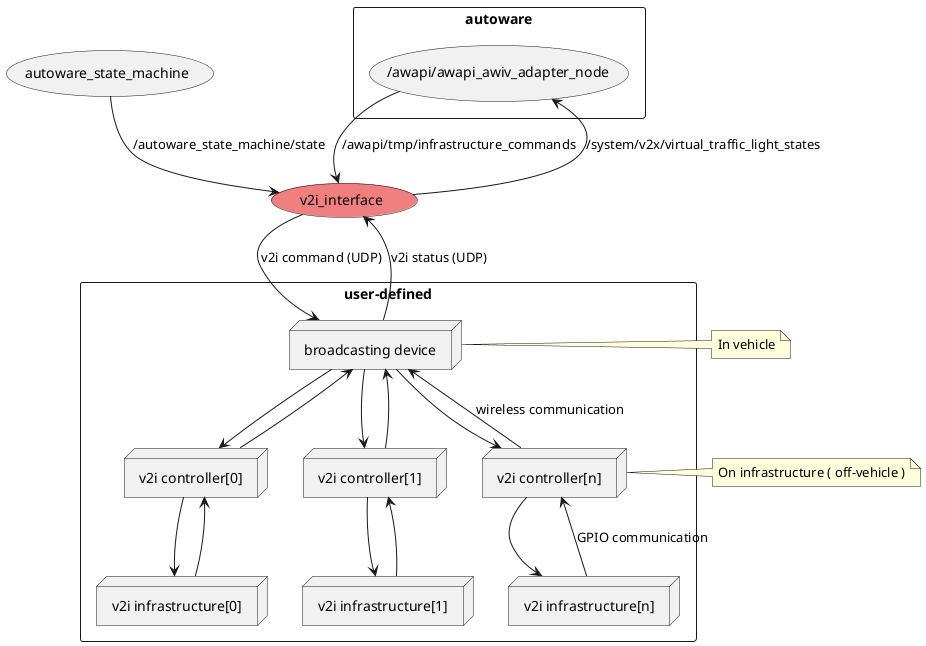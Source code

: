 @startuml

rectangle autoware {
  usecase "/awapi/awapi_awiv_adapter_node"
}
usecase "autoware_state_machine"
usecase "v2i_interface" #LightCoral
rectangle user-defined {
  node "broadcasting device"
  node "v2i controller[0]" as v2ictl_0
  node "v2i controller[1]" as v2ictl_1
  node "v2i controller[n]" as v2ictl_n
  node "v2i infrastructure[0]" as v2ihw_0
  node "v2i infrastructure[1]" as v2ihw_1
  node "v2i infrastructure[n]" as v2ihw_n
}

(/awapi/awapi_awiv_adapter_node) --> (v2i_interface) : /awapi/tmp/infrastructure_commands
(/awapi/awapi_awiv_adapter_node) <-- (v2i_interface) : /system/v2x/virtual_traffic_light_states
(autoware_state_machine) --> (v2i_interface) : /autoware_state_machine/state
(v2i_interface) --> (broadcasting device) : v2i command (UDP)
(v2i_interface) <-- (broadcasting device) : v2i status (UDP)
(broadcasting device) --> (v2ictl_0)
(broadcasting device) <-- (v2ictl_0)
(broadcasting device) --> (v2ictl_1)
(broadcasting device) <-- (v2ictl_1)
(broadcasting device) --> (v2ictl_n)
(broadcasting device) <-- (v2ictl_n) : wireless communication

(v2ictl_0) -[hidden] (v2ictl_1)
(v2ictl_1) -[hidden] (v2ictl_n)

(v2ictl_0) --> (v2ihw_0)
(v2ictl_0) <-- (v2ihw_0)
(v2ictl_1) --> (v2ihw_1)
(v2ictl_1) <-- (v2ihw_1)
(v2ictl_n) --> (v2ihw_n)
(v2ictl_n) <-- (v2ihw_n) : GPIO communication

note right of "broadcasting device" : In vehicle
note right of v2ictl_n : On infrastructure ( off-vehicle )

@enduml
